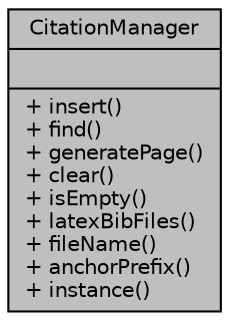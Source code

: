 digraph "CitationManager"
{
 // LATEX_PDF_SIZE
  edge [fontname="Helvetica",fontsize="10",labelfontname="Helvetica",labelfontsize="10"];
  node [fontname="Helvetica",fontsize="10",shape=record];
  Node1 [label="{CitationManager\n||+ insert()\l+ find()\l+ generatePage()\l+ clear()\l+ isEmpty()\l+ latexBibFiles()\l+ fileName()\l+ anchorPrefix()\l+ instance()\l}",height=0.2,width=0.4,color="black", fillcolor="grey75", style="filled", fontcolor="black",tooltip="Citation manager class."];
}
